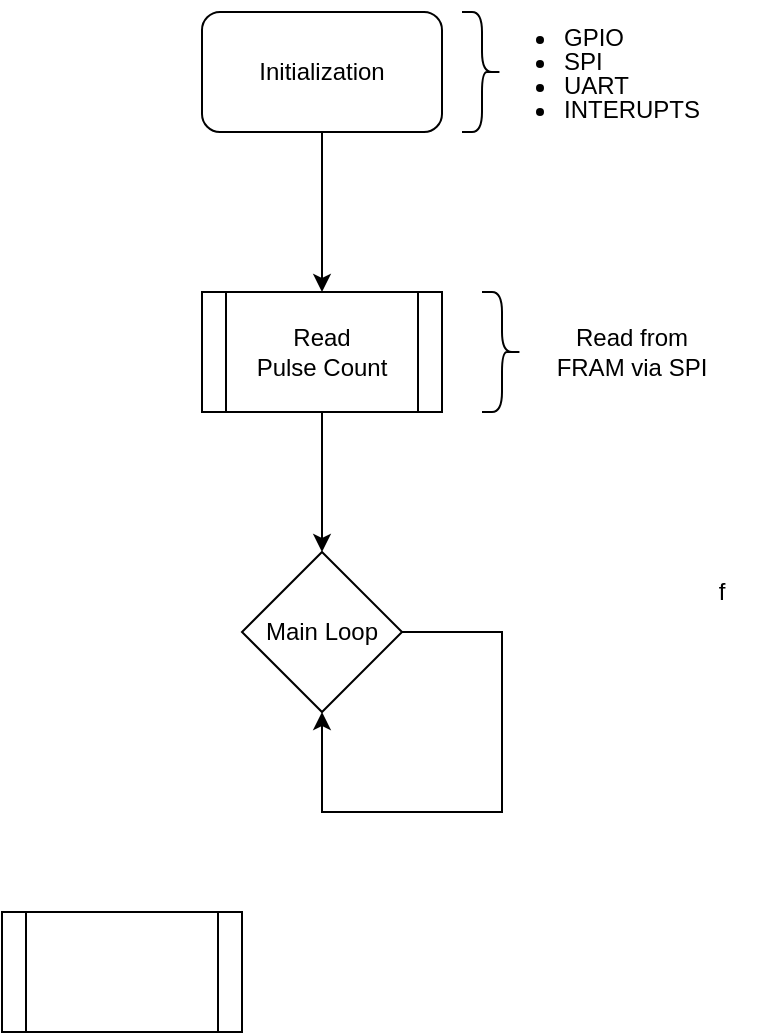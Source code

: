 <mxfile version="22.0.3" type="device">
  <diagram name="Page-1" id="d3cnj8sPrJLF0vtEHGdZ">
    <mxGraphModel dx="1195" dy="697" grid="1" gridSize="10" guides="1" tooltips="1" connect="1" arrows="1" fold="1" page="1" pageScale="1" pageWidth="1700" pageHeight="1100" math="0" shadow="0">
      <root>
        <mxCell id="0" />
        <mxCell id="1" parent="0" />
        <mxCell id="_M90sWIP7VDGDSAHjgcB-10" value="" style="edgeStyle=orthogonalEdgeStyle;rounded=0;orthogonalLoop=1;jettySize=auto;html=1;" edge="1" parent="1" source="_M90sWIP7VDGDSAHjgcB-2" target="_M90sWIP7VDGDSAHjgcB-9">
          <mxGeometry relative="1" as="geometry" />
        </mxCell>
        <mxCell id="_M90sWIP7VDGDSAHjgcB-2" value="Initialization" style="rounded=1;whiteSpace=wrap;html=1;" vertex="1" parent="1">
          <mxGeometry x="380" y="40" width="120" height="60" as="geometry" />
        </mxCell>
        <mxCell id="_M90sWIP7VDGDSAHjgcB-19" value="" style="edgeStyle=orthogonalEdgeStyle;rounded=0;orthogonalLoop=1;jettySize=auto;html=1;" edge="1" parent="1" source="_M90sWIP7VDGDSAHjgcB-9" target="_M90sWIP7VDGDSAHjgcB-18">
          <mxGeometry relative="1" as="geometry" />
        </mxCell>
        <mxCell id="_M90sWIP7VDGDSAHjgcB-9" value="Read &lt;br&gt;Pulse Count" style="shape=process;whiteSpace=wrap;html=1;backgroundOutline=1;" vertex="1" parent="1">
          <mxGeometry x="380" y="180" width="120" height="60" as="geometry" />
        </mxCell>
        <mxCell id="_M90sWIP7VDGDSAHjgcB-15" value="Read from FRAM via SPI" style="text;html=1;strokeColor=none;fillColor=none;align=center;verticalAlign=middle;whiteSpace=wrap;rounded=0;" vertex="1" parent="1">
          <mxGeometry x="550" y="190" width="90" height="40" as="geometry" />
        </mxCell>
        <mxCell id="_M90sWIP7VDGDSAHjgcB-16" value="" style="shape=curlyBracket;whiteSpace=wrap;html=1;rounded=1;flipH=1;labelPosition=right;verticalLabelPosition=middle;align=left;verticalAlign=middle;" vertex="1" parent="1">
          <mxGeometry x="520" y="180" width="20" height="60" as="geometry" />
        </mxCell>
        <mxCell id="_M90sWIP7VDGDSAHjgcB-18" value="Main Loop" style="rhombus;whiteSpace=wrap;html=1;" vertex="1" parent="1">
          <mxGeometry x="400" y="310" width="80" height="80" as="geometry" />
        </mxCell>
        <mxCell id="_M90sWIP7VDGDSAHjgcB-22" value="&lt;div style=&quot;text-align: left; line-height: 100%;&quot;&gt;&lt;ul style=&quot;line-height: 100%;&quot;&gt;&lt;li&gt;&lt;span style=&quot;background-color: initial; text-align: left;&quot;&gt;GPIO&lt;/span&gt;&lt;/li&gt;&lt;li&gt;&lt;span style=&quot;background-color: initial;&quot;&gt;SPI&lt;/span&gt;&lt;br&gt;&lt;/li&gt;&lt;li&gt;&lt;span style=&quot;background-color: initial;&quot;&gt;UART&lt;/span&gt;&lt;br&gt;&lt;/li&gt;&lt;li&gt;&lt;span style=&quot;background-color: initial;&quot;&gt;INTERUPTS&lt;/span&gt;&lt;br&gt;&lt;/li&gt;&lt;/ul&gt;&lt;/div&gt;" style="text;html=1;strokeColor=none;fillColor=none;align=center;verticalAlign=middle;whiteSpace=wrap;rounded=0;" vertex="1" parent="1">
          <mxGeometry x="530" y="40" width="90" height="60" as="geometry" />
        </mxCell>
        <mxCell id="_M90sWIP7VDGDSAHjgcB-23" value="" style="shape=curlyBracket;whiteSpace=wrap;html=1;rounded=1;flipH=1;labelPosition=right;verticalLabelPosition=middle;align=left;verticalAlign=middle;" vertex="1" parent="1">
          <mxGeometry x="510" y="40" width="20" height="60" as="geometry" />
        </mxCell>
        <mxCell id="_M90sWIP7VDGDSAHjgcB-24" style="edgeStyle=orthogonalEdgeStyle;rounded=0;orthogonalLoop=1;jettySize=auto;html=1;exitX=1;exitY=0.5;exitDx=0;exitDy=0;entryX=0.5;entryY=1;entryDx=0;entryDy=0;" edge="1" parent="1" source="_M90sWIP7VDGDSAHjgcB-18" target="_M90sWIP7VDGDSAHjgcB-18">
          <mxGeometry relative="1" as="geometry">
            <mxPoint x="460" y="390" as="sourcePoint" />
            <mxPoint x="460" y="410" as="targetPoint" />
            <Array as="points">
              <mxPoint x="530" y="350" />
              <mxPoint x="530" y="440" />
              <mxPoint x="440" y="440" />
            </Array>
          </mxGeometry>
        </mxCell>
        <mxCell id="_M90sWIP7VDGDSAHjgcB-25" value="" style="shape=process;whiteSpace=wrap;html=1;backgroundOutline=1;" vertex="1" parent="1">
          <mxGeometry x="280" y="490" width="120" height="60" as="geometry" />
        </mxCell>
        <mxCell id="_M90sWIP7VDGDSAHjgcB-26" value="f" style="text;html=1;strokeColor=none;fillColor=none;align=center;verticalAlign=middle;whiteSpace=wrap;rounded=0;" vertex="1" parent="1">
          <mxGeometry x="610" y="300" width="60" height="60" as="geometry" />
        </mxCell>
      </root>
    </mxGraphModel>
  </diagram>
</mxfile>

